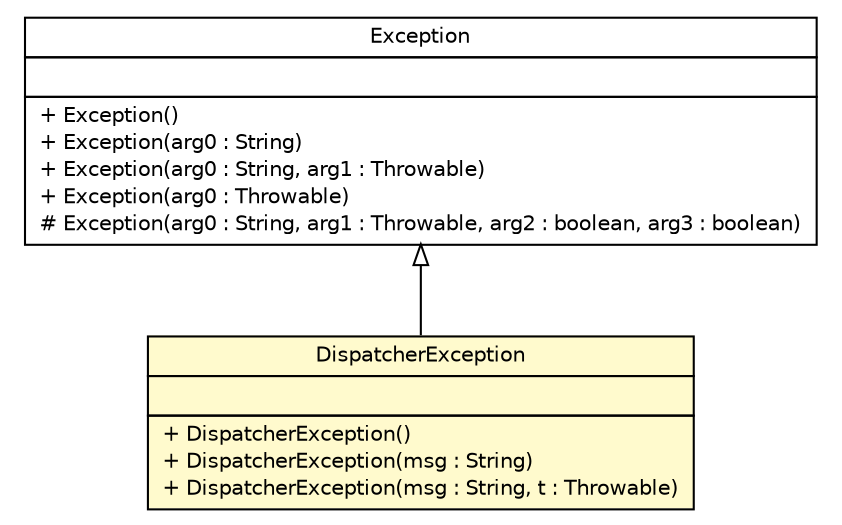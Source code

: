 #!/usr/local/bin/dot
#
# Class diagram 
# Generated by UMLGraph version R5_6 (http://www.umlgraph.org/)
#

digraph G {
	edge [fontname="Helvetica",fontsize=10,labelfontname="Helvetica",labelfontsize=10];
	node [fontname="Helvetica",fontsize=10,shape=plaintext];
	nodesep=0.25;
	ranksep=0.5;
	// sorcer.core.dispatch.DispatcherException
	c124423 [label=<<table title="sorcer.core.dispatch.DispatcherException" border="0" cellborder="1" cellspacing="0" cellpadding="2" port="p" bgcolor="lemonChiffon" href="./DispatcherException.html">
		<tr><td><table border="0" cellspacing="0" cellpadding="1">
<tr><td align="center" balign="center"> DispatcherException </td></tr>
		</table></td></tr>
		<tr><td><table border="0" cellspacing="0" cellpadding="1">
<tr><td align="left" balign="left">  </td></tr>
		</table></td></tr>
		<tr><td><table border="0" cellspacing="0" cellpadding="1">
<tr><td align="left" balign="left"> + DispatcherException() </td></tr>
<tr><td align="left" balign="left"> + DispatcherException(msg : String) </td></tr>
<tr><td align="left" balign="left"> + DispatcherException(msg : String, t : Throwable) </td></tr>
		</table></td></tr>
		</table>>, URL="./DispatcherException.html", fontname="Helvetica", fontcolor="black", fontsize=10.0];
	//sorcer.core.dispatch.DispatcherException extends java.lang.Exception
	c124642:p -> c124423:p [dir=back,arrowtail=empty];
	// java.lang.Exception
	c124642 [label=<<table title="java.lang.Exception" border="0" cellborder="1" cellspacing="0" cellpadding="2" port="p" href="http://docs.oracle.com/javase/7/docs/api/java/lang/Exception.html">
		<tr><td><table border="0" cellspacing="0" cellpadding="1">
<tr><td align="center" balign="center"> Exception </td></tr>
		</table></td></tr>
		<tr><td><table border="0" cellspacing="0" cellpadding="1">
<tr><td align="left" balign="left">  </td></tr>
		</table></td></tr>
		<tr><td><table border="0" cellspacing="0" cellpadding="1">
<tr><td align="left" balign="left"> + Exception() </td></tr>
<tr><td align="left" balign="left"> + Exception(arg0 : String) </td></tr>
<tr><td align="left" balign="left"> + Exception(arg0 : String, arg1 : Throwable) </td></tr>
<tr><td align="left" balign="left"> + Exception(arg0 : Throwable) </td></tr>
<tr><td align="left" balign="left"> # Exception(arg0 : String, arg1 : Throwable, arg2 : boolean, arg3 : boolean) </td></tr>
		</table></td></tr>
		</table>>, URL="http://docs.oracle.com/javase/7/docs/api/java/lang/Exception.html", fontname="Helvetica", fontcolor="black", fontsize=10.0];
}

